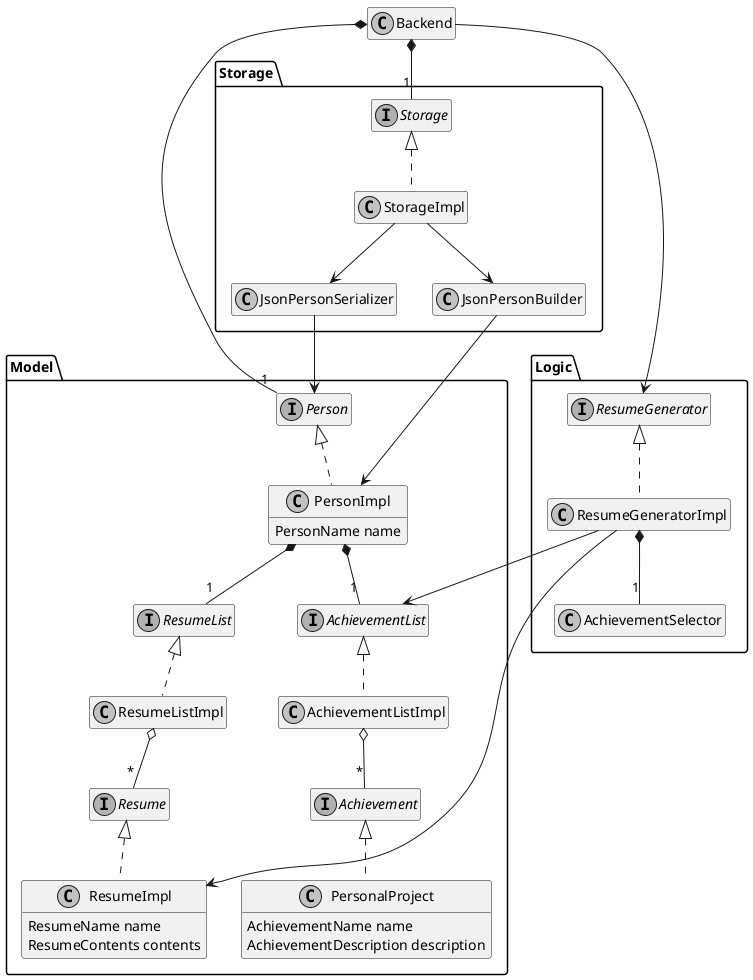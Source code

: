 @startuml

skinparam monochrome true
hide empty members

class Backend
Backend --> Logic.ResumeGenerator
Backend *-- "1" Model.Person
Backend *-- "1" Storage.Storage

namespace Storage {

interface Storage
class StorageImpl
Storage <|.. StorageImpl

class JsonPersonSerializer
StorageImpl --> JsonPersonSerializer
JsonPersonSerializer --> Model.Person

class JsonPersonBuilder
StorageImpl --> JsonPersonBuilder
JsonPersonBuilder --> Model.PersonImpl

}

namespace Logic {

interface ResumeGenerator
class ResumeGeneratorImpl
class AchievementSelector

ResumeGenerator <|.. ResumeGeneratorImpl
ResumeGeneratorImpl *-- "1" AchievementSelector
ResumeGeneratorImpl --> Model.ResumeImpl
ResumeGeneratorImpl --> Model.AchievementList
}

namespace Model {

interface Person
class PersonImpl {
    PersonName name
}
Person <|.. PersonImpl
PersonImpl *-- "1" AchievementList
PersonImpl *-- "1" ResumeList

interface Achievement
class PersonalProject {
    AchievementName name
    AchievementDescription description
}
interface AchievementList
class AchievementListImpl
Achievement <|.. PersonalProject
AchievementList <|.. AchievementListImpl
AchievementListImpl o-- "*" Achievement

interface Resume
class ResumeImpl {
    ResumeName name
    ResumeContents contents
}
interface ResumeList
class ResumeListImpl
Resume <|.. ResumeImpl
ResumeList <|.. ResumeListImpl
ResumeListImpl o-- "*" Resume

}

@enduml